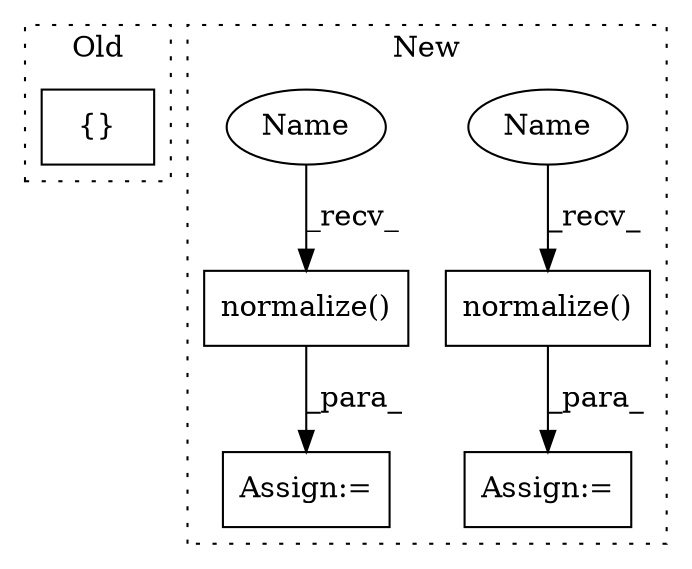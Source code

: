digraph G {
subgraph cluster0 {
1 [label="{}" a="59" s="3147,3162" l="1,0" shape="box"];
label = "Old";
style="dotted";
}
subgraph cluster1 {
2 [label="normalize()" a="75" s="4519,4535" l="12,13" shape="box"];
3 [label="Assign:=" a="68" s="4516" l="3" shape="box"];
4 [label="normalize()" a="75" s="4636,4652" l="12,13" shape="box"];
5 [label="Assign:=" a="68" s="4633" l="3" shape="box"];
6 [label="Name" a="87" s="4636" l="1" shape="ellipse"];
7 [label="Name" a="87" s="4519" l="1" shape="ellipse"];
label = "New";
style="dotted";
}
2 -> 3 [label="_para_"];
4 -> 5 [label="_para_"];
6 -> 4 [label="_recv_"];
7 -> 2 [label="_recv_"];
}